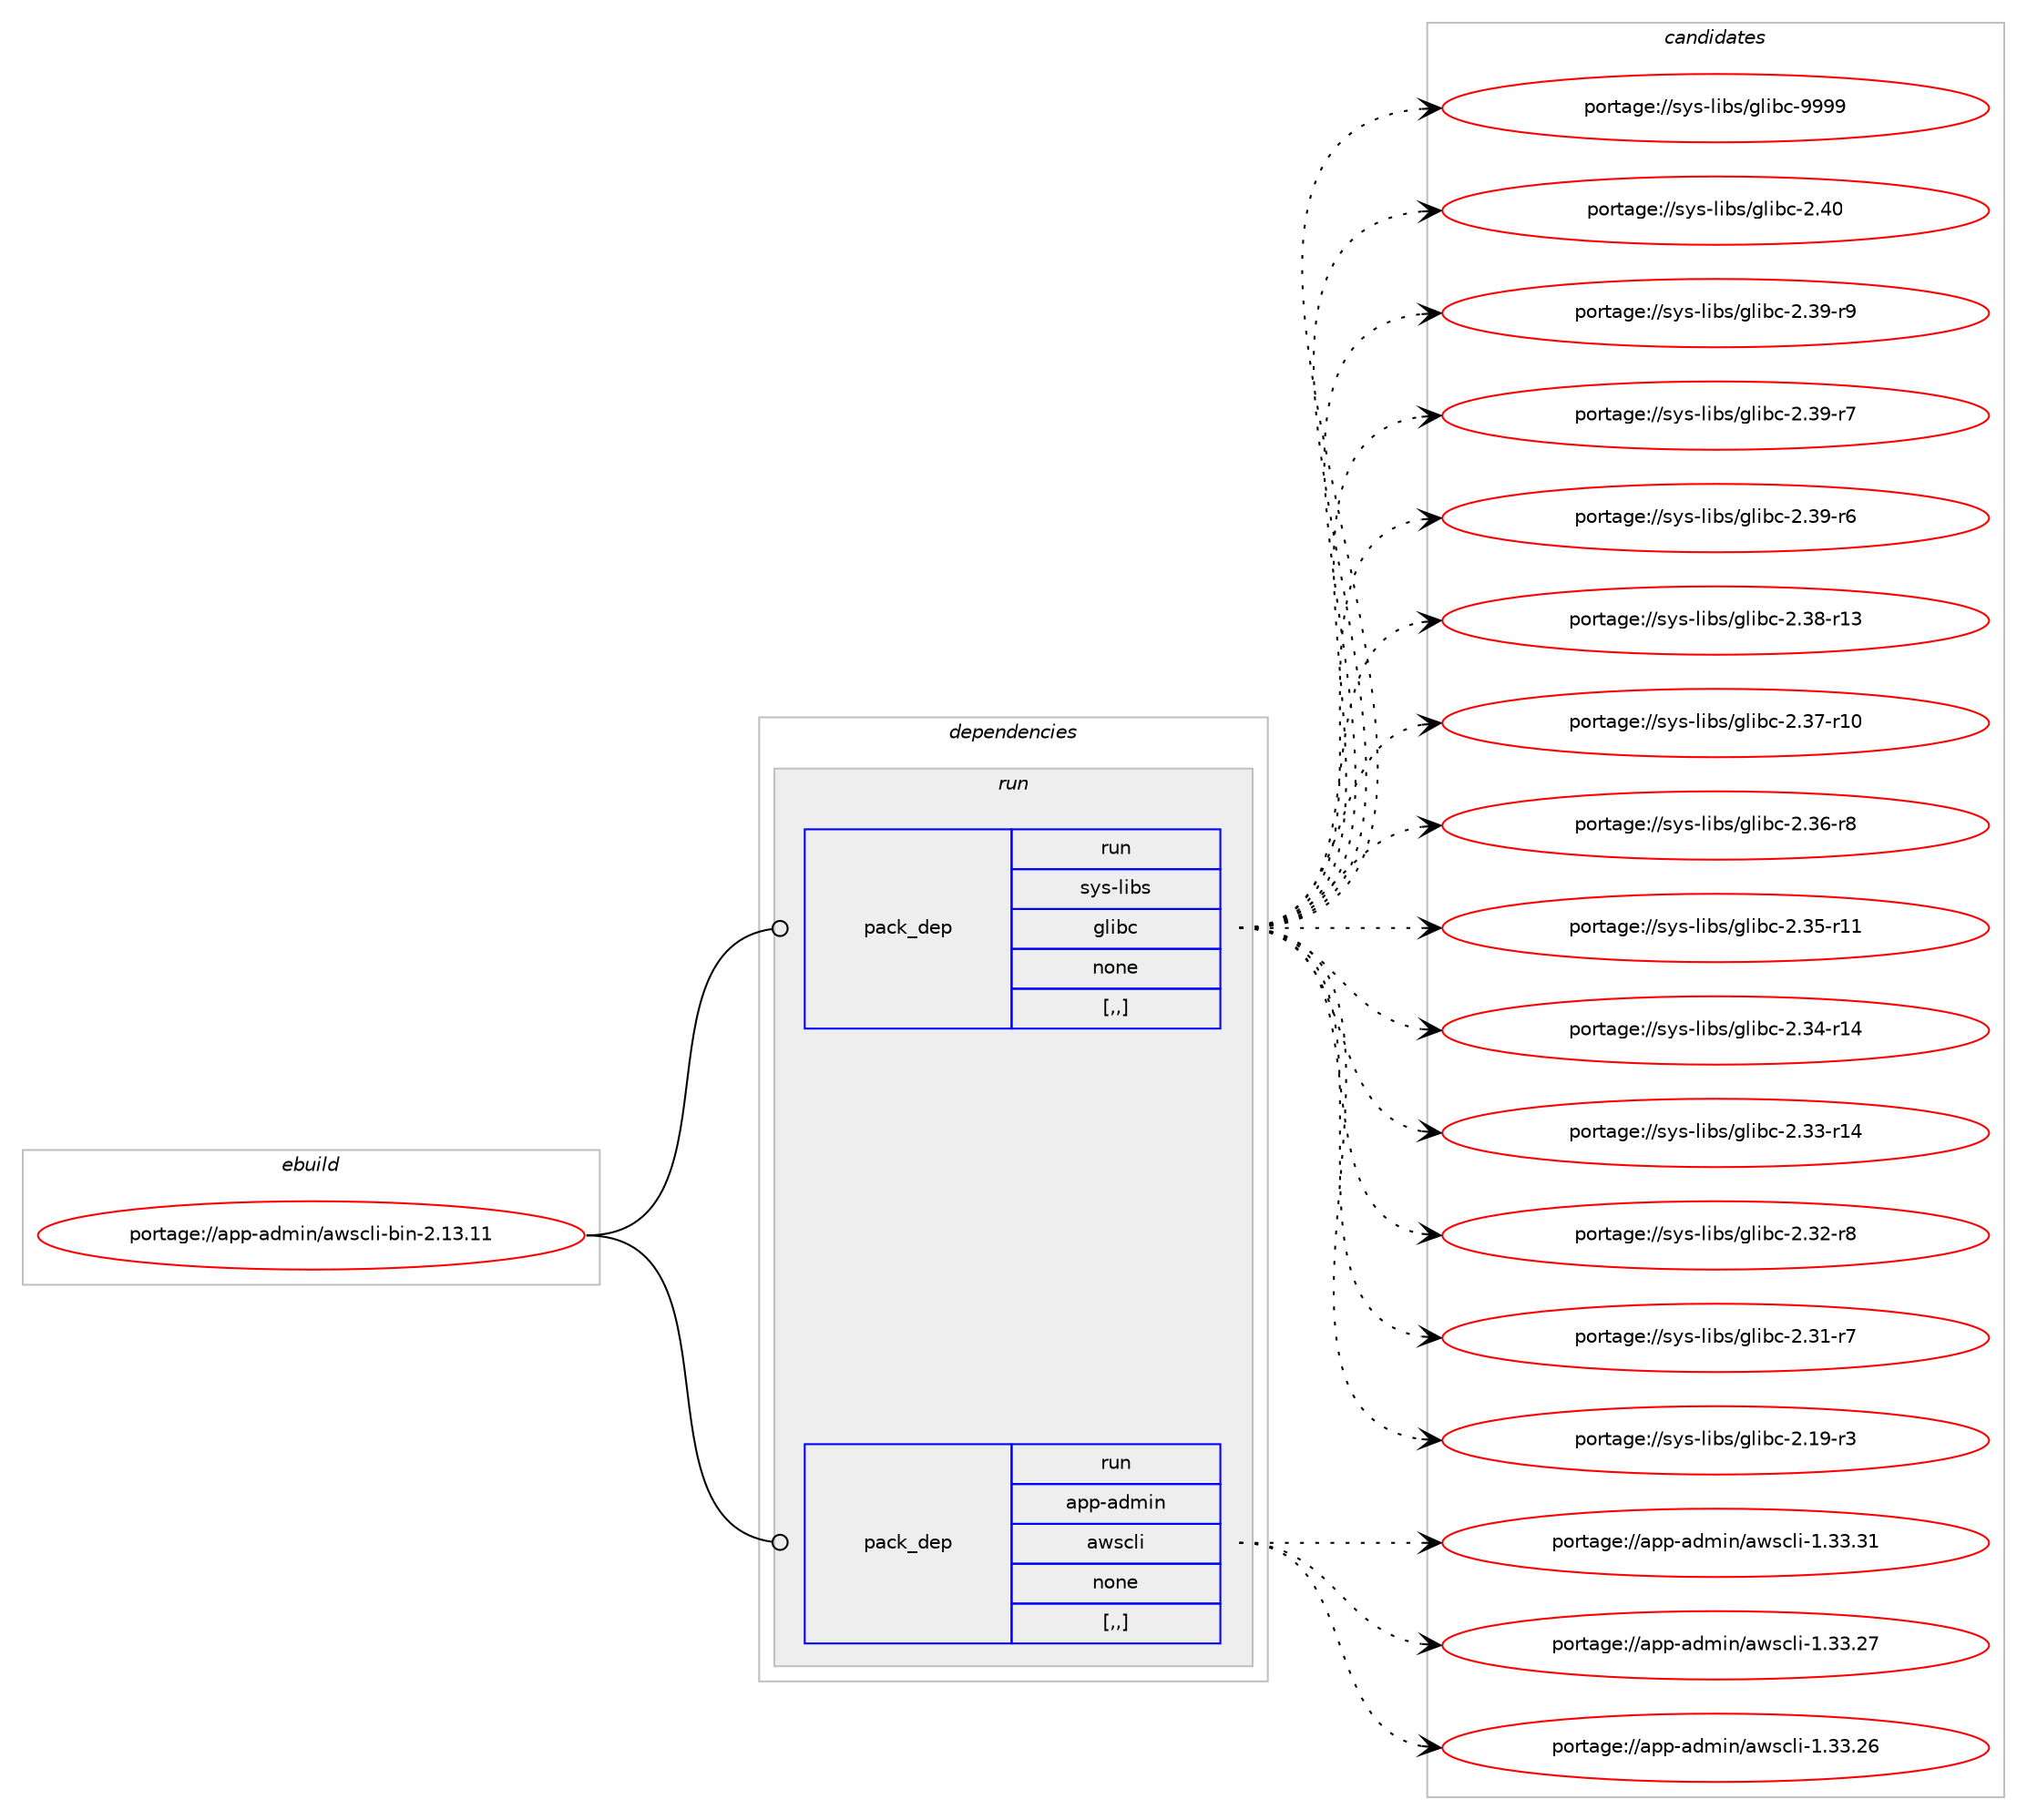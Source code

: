 digraph prolog {

# *************
# Graph options
# *************

newrank=true;
concentrate=true;
compound=true;
graph [rankdir=LR,fontname=Helvetica,fontsize=10,ranksep=1.5];#, ranksep=2.5, nodesep=0.2];
edge  [arrowhead=vee];
node  [fontname=Helvetica,fontsize=10];

# **********
# The ebuild
# **********

subgraph cluster_leftcol {
color=gray;
label=<<i>ebuild</i>>;
id [label="portage://app-admin/awscli-bin-2.13.11", color=red, width=4, href="../app-admin/awscli-bin-2.13.11.svg"];
}

# ****************
# The dependencies
# ****************

subgraph cluster_midcol {
color=gray;
label=<<i>dependencies</i>>;
subgraph cluster_compile {
fillcolor="#eeeeee";
style=filled;
label=<<i>compile</i>>;
}
subgraph cluster_compileandrun {
fillcolor="#eeeeee";
style=filled;
label=<<i>compile and run</i>>;
}
subgraph cluster_run {
fillcolor="#eeeeee";
style=filled;
label=<<i>run</i>>;
subgraph pack1324 {
dependency1617 [label=<<TABLE BORDER="0" CELLBORDER="1" CELLSPACING="0" CELLPADDING="4" WIDTH="220"><TR><TD ROWSPAN="6" CELLPADDING="30">pack_dep</TD></TR><TR><TD WIDTH="110">run</TD></TR><TR><TD>sys-libs</TD></TR><TR><TD>glibc</TD></TR><TR><TD>none</TD></TR><TR><TD>[,,]</TD></TR></TABLE>>, shape=none, color=blue];
}
id:e -> dependency1617:w [weight=20,style="solid",arrowhead="odot"];
subgraph pack1325 {
dependency1618 [label=<<TABLE BORDER="0" CELLBORDER="1" CELLSPACING="0" CELLPADDING="4" WIDTH="220"><TR><TD ROWSPAN="6" CELLPADDING="30">pack_dep</TD></TR><TR><TD WIDTH="110">run</TD></TR><TR><TD>app-admin</TD></TR><TR><TD>awscli</TD></TR><TR><TD>none</TD></TR><TR><TD>[,,]</TD></TR></TABLE>>, shape=none, color=blue];
}
id:e -> dependency1618:w [weight=20,style="solid",arrowhead="odot"];
}
}

# **************
# The candidates
# **************

subgraph cluster_choices {
rank=same;
color=gray;
label=<<i>candidates</i>>;

subgraph choice1324 {
color=black;
nodesep=1;
choice11512111545108105981154710310810598994557575757 [label="portage://sys-libs/glibc-9999", color=red, width=4,href="../sys-libs/glibc-9999.svg"];
choice11512111545108105981154710310810598994550465248 [label="portage://sys-libs/glibc-2.40", color=red, width=4,href="../sys-libs/glibc-2.40.svg"];
choice115121115451081059811547103108105989945504651574511457 [label="portage://sys-libs/glibc-2.39-r9", color=red, width=4,href="../sys-libs/glibc-2.39-r9.svg"];
choice115121115451081059811547103108105989945504651574511455 [label="portage://sys-libs/glibc-2.39-r7", color=red, width=4,href="../sys-libs/glibc-2.39-r7.svg"];
choice115121115451081059811547103108105989945504651574511454 [label="portage://sys-libs/glibc-2.39-r6", color=red, width=4,href="../sys-libs/glibc-2.39-r6.svg"];
choice11512111545108105981154710310810598994550465156451144951 [label="portage://sys-libs/glibc-2.38-r13", color=red, width=4,href="../sys-libs/glibc-2.38-r13.svg"];
choice11512111545108105981154710310810598994550465155451144948 [label="portage://sys-libs/glibc-2.37-r10", color=red, width=4,href="../sys-libs/glibc-2.37-r10.svg"];
choice115121115451081059811547103108105989945504651544511456 [label="portage://sys-libs/glibc-2.36-r8", color=red, width=4,href="../sys-libs/glibc-2.36-r8.svg"];
choice11512111545108105981154710310810598994550465153451144949 [label="portage://sys-libs/glibc-2.35-r11", color=red, width=4,href="../sys-libs/glibc-2.35-r11.svg"];
choice11512111545108105981154710310810598994550465152451144952 [label="portage://sys-libs/glibc-2.34-r14", color=red, width=4,href="../sys-libs/glibc-2.34-r14.svg"];
choice11512111545108105981154710310810598994550465151451144952 [label="portage://sys-libs/glibc-2.33-r14", color=red, width=4,href="../sys-libs/glibc-2.33-r14.svg"];
choice115121115451081059811547103108105989945504651504511456 [label="portage://sys-libs/glibc-2.32-r8", color=red, width=4,href="../sys-libs/glibc-2.32-r8.svg"];
choice115121115451081059811547103108105989945504651494511455 [label="portage://sys-libs/glibc-2.31-r7", color=red, width=4,href="../sys-libs/glibc-2.31-r7.svg"];
choice115121115451081059811547103108105989945504649574511451 [label="portage://sys-libs/glibc-2.19-r3", color=red, width=4,href="../sys-libs/glibc-2.19-r3.svg"];
dependency1617:e -> choice11512111545108105981154710310810598994557575757:w [style=dotted,weight="100"];
dependency1617:e -> choice11512111545108105981154710310810598994550465248:w [style=dotted,weight="100"];
dependency1617:e -> choice115121115451081059811547103108105989945504651574511457:w [style=dotted,weight="100"];
dependency1617:e -> choice115121115451081059811547103108105989945504651574511455:w [style=dotted,weight="100"];
dependency1617:e -> choice115121115451081059811547103108105989945504651574511454:w [style=dotted,weight="100"];
dependency1617:e -> choice11512111545108105981154710310810598994550465156451144951:w [style=dotted,weight="100"];
dependency1617:e -> choice11512111545108105981154710310810598994550465155451144948:w [style=dotted,weight="100"];
dependency1617:e -> choice115121115451081059811547103108105989945504651544511456:w [style=dotted,weight="100"];
dependency1617:e -> choice11512111545108105981154710310810598994550465153451144949:w [style=dotted,weight="100"];
dependency1617:e -> choice11512111545108105981154710310810598994550465152451144952:w [style=dotted,weight="100"];
dependency1617:e -> choice11512111545108105981154710310810598994550465151451144952:w [style=dotted,weight="100"];
dependency1617:e -> choice115121115451081059811547103108105989945504651504511456:w [style=dotted,weight="100"];
dependency1617:e -> choice115121115451081059811547103108105989945504651494511455:w [style=dotted,weight="100"];
dependency1617:e -> choice115121115451081059811547103108105989945504649574511451:w [style=dotted,weight="100"];
}
subgraph choice1325 {
color=black;
nodesep=1;
choice9711211245971001091051104797119115991081054549465151465149 [label="portage://app-admin/awscli-1.33.31", color=red, width=4,href="../app-admin/awscli-1.33.31.svg"];
choice9711211245971001091051104797119115991081054549465151465055 [label="portage://app-admin/awscli-1.33.27", color=red, width=4,href="../app-admin/awscli-1.33.27.svg"];
choice9711211245971001091051104797119115991081054549465151465054 [label="portage://app-admin/awscli-1.33.26", color=red, width=4,href="../app-admin/awscli-1.33.26.svg"];
dependency1618:e -> choice9711211245971001091051104797119115991081054549465151465149:w [style=dotted,weight="100"];
dependency1618:e -> choice9711211245971001091051104797119115991081054549465151465055:w [style=dotted,weight="100"];
dependency1618:e -> choice9711211245971001091051104797119115991081054549465151465054:w [style=dotted,weight="100"];
}
}

}
